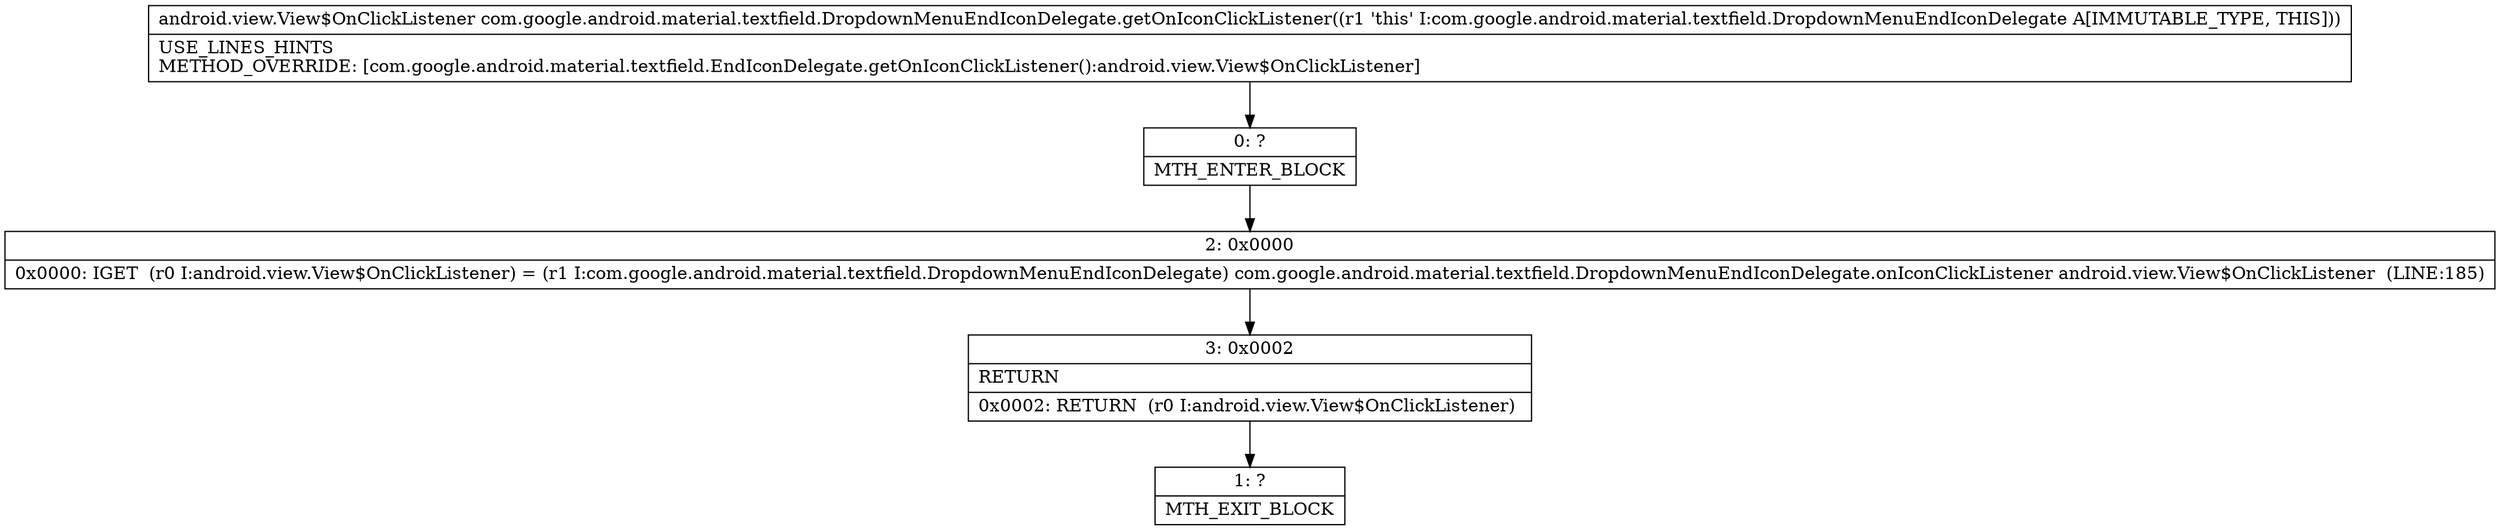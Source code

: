digraph "CFG forcom.google.android.material.textfield.DropdownMenuEndIconDelegate.getOnIconClickListener()Landroid\/view\/View$OnClickListener;" {
Node_0 [shape=record,label="{0\:\ ?|MTH_ENTER_BLOCK\l}"];
Node_2 [shape=record,label="{2\:\ 0x0000|0x0000: IGET  (r0 I:android.view.View$OnClickListener) = (r1 I:com.google.android.material.textfield.DropdownMenuEndIconDelegate) com.google.android.material.textfield.DropdownMenuEndIconDelegate.onIconClickListener android.view.View$OnClickListener  (LINE:185)\l}"];
Node_3 [shape=record,label="{3\:\ 0x0002|RETURN\l|0x0002: RETURN  (r0 I:android.view.View$OnClickListener) \l}"];
Node_1 [shape=record,label="{1\:\ ?|MTH_EXIT_BLOCK\l}"];
MethodNode[shape=record,label="{android.view.View$OnClickListener com.google.android.material.textfield.DropdownMenuEndIconDelegate.getOnIconClickListener((r1 'this' I:com.google.android.material.textfield.DropdownMenuEndIconDelegate A[IMMUTABLE_TYPE, THIS]))  | USE_LINES_HINTS\lMETHOD_OVERRIDE: [com.google.android.material.textfield.EndIconDelegate.getOnIconClickListener():android.view.View$OnClickListener]\l}"];
MethodNode -> Node_0;Node_0 -> Node_2;
Node_2 -> Node_3;
Node_3 -> Node_1;
}

